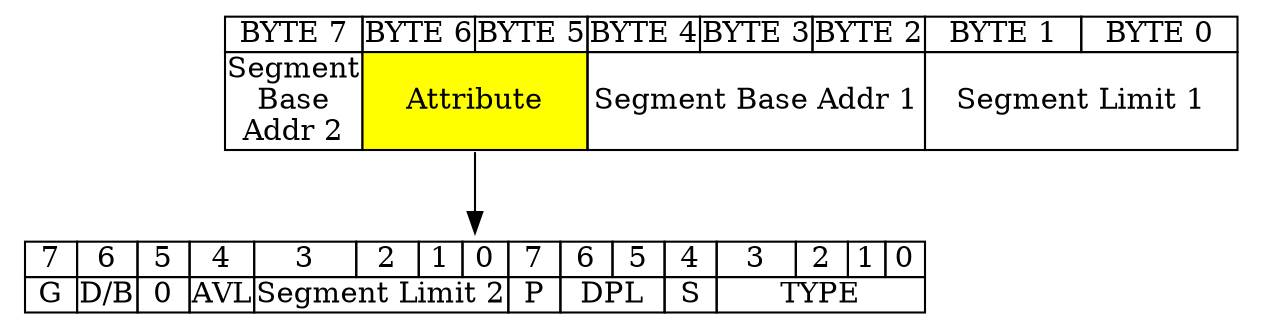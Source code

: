 digraph
{
	node [shape="none"];

	des [label=<
		<TABLE border="0" cellborder="1" cellspacing="0" cellpadding="0">
			//first row
			<TR>
				<TD>BYTE 7</TD>
				<TD>BYTE 6</TD>
				<TD>BYTE 5</TD>
				<TD>BYTE 4</TD>
				<TD>BYTE 3</TD>
				<TD>BYTE 2</TD>
				<TD>BYTE 1</TD>
				<TD>BYTE 0</TD>
			</TR>

			//second row
			<TR>
				<TD width="50">Segment<br/>Base<br/>Addr 2</TD>
				<TD width="100" colspan="2" port="attr" bgcolor="yellow">Attribute</TD>
				<TD width="100" colspan="3">Segment Base Addr 1</TD>
				<TD width="150" colspan="2">Segment Limit 1</TD>
			</TR>
		</TABLE>
	>];

	attr [label=<
		<TABLE border="0" cellborder="1" cellspacing="0" cellpadding="0">
			//first row
			<TR>
				<TD>7</TD>
				<TD>6</TD>
				<TD>5</TD>
				<TD>4</TD>
				<TD>3</TD>
				<TD>2</TD>
				<TD>1</TD>
				<TD>0</TD>
				<TD>7</TD>
				<TD>6</TD>
				<TD>5</TD>
				<TD>4</TD>
				<TD>3</TD>
				<TD>2</TD>
				<TD>1</TD>
				<TD>0</TD>
			</TR>

			//second row
			<TR>
				<TD width="25">G</TD>
				<TD width="25">D/B</TD>
				<TD width="25">0</TD>
				<TD width="25">AVL</TD>
				<TD width="100" colspan="4">Segment Limit 2</TD>
				<TD width="25">P</TD>
				<TD width="50" colspan="2">DPL</TD>
				<TD width="25">S</TD>
				<TD width="100" colspan="4">TYPE</TD>
			</TR>
		</TABLE>
	>];

	des:attr->attr;
}

